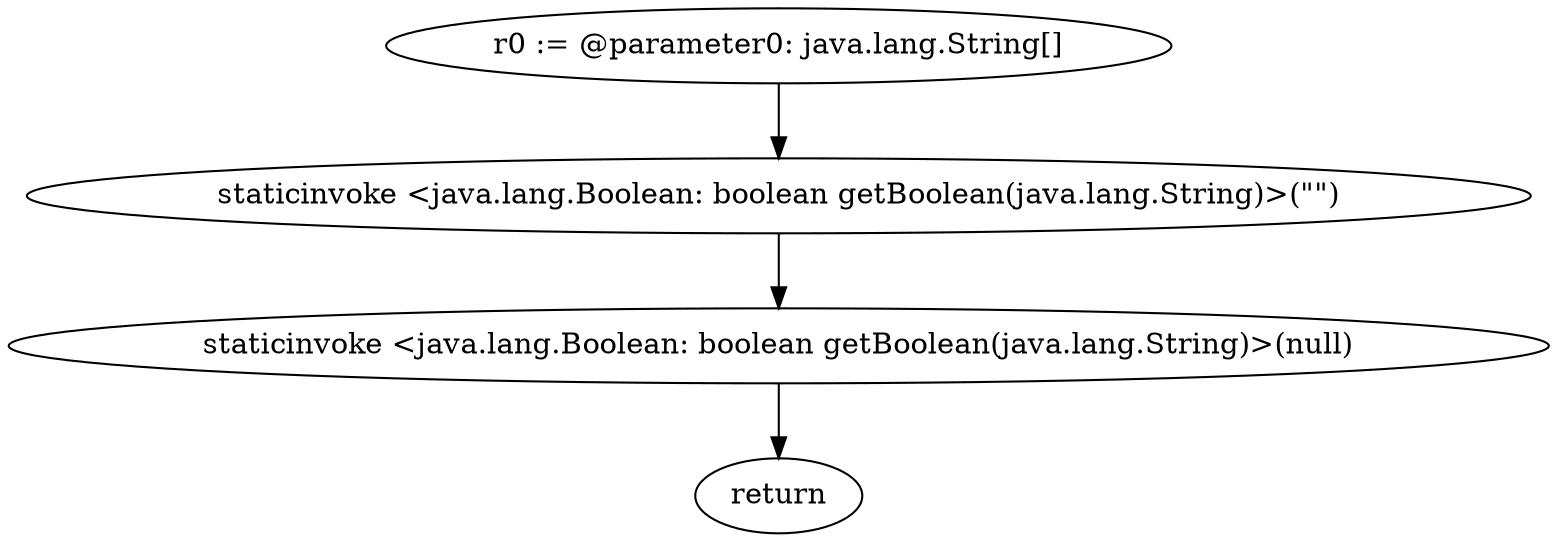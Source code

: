 digraph "unitGraph" {
    "r0 := @parameter0: java.lang.String[]"
    "staticinvoke <java.lang.Boolean: boolean getBoolean(java.lang.String)>(\"\")"
    "staticinvoke <java.lang.Boolean: boolean getBoolean(java.lang.String)>(null)"
    "return"
    "r0 := @parameter0: java.lang.String[]"->"staticinvoke <java.lang.Boolean: boolean getBoolean(java.lang.String)>(\"\")";
    "staticinvoke <java.lang.Boolean: boolean getBoolean(java.lang.String)>(\"\")"->"staticinvoke <java.lang.Boolean: boolean getBoolean(java.lang.String)>(null)";
    "staticinvoke <java.lang.Boolean: boolean getBoolean(java.lang.String)>(null)"->"return";
}
